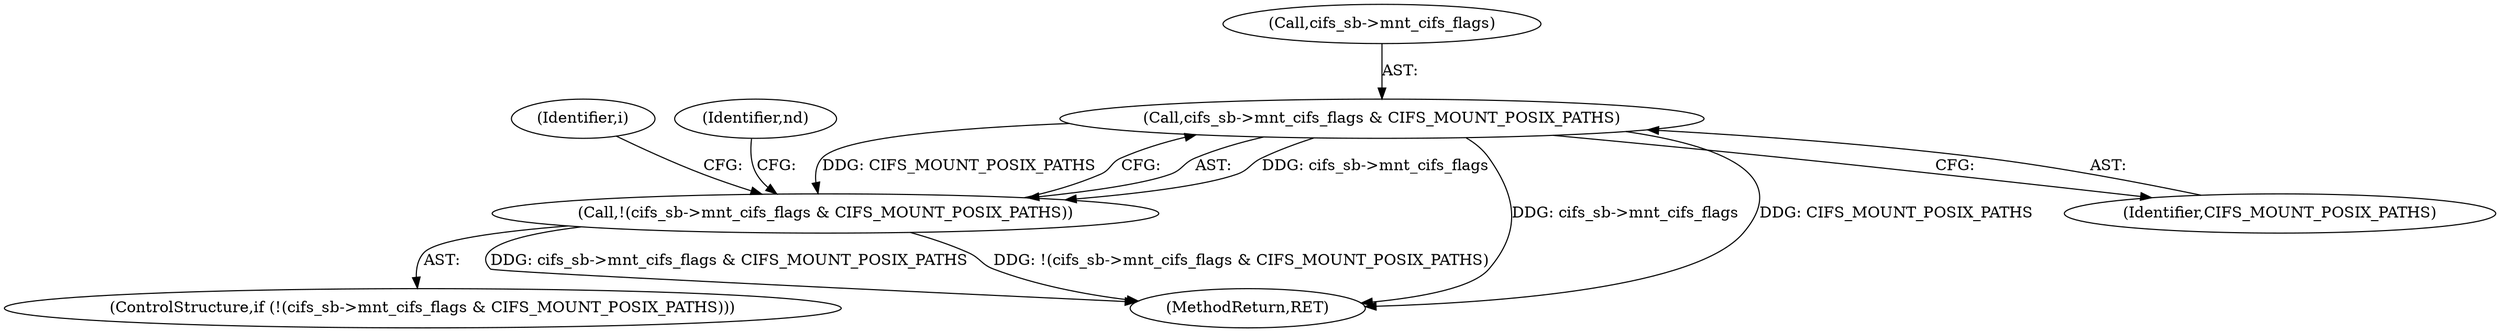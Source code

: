 digraph "0_linux_88d7d4e4a439f32acc56a6d860e415ee71d3df08@pointer" {
"1000188" [label="(Call,cifs_sb->mnt_cifs_flags & CIFS_MOUNT_POSIX_PATHS)"];
"1000187" [label="(Call,!(cifs_sb->mnt_cifs_flags & CIFS_MOUNT_POSIX_PATHS))"];
"1000188" [label="(Call,cifs_sb->mnt_cifs_flags & CIFS_MOUNT_POSIX_PATHS)"];
"1000197" [label="(Identifier,i)"];
"1000501" [label="(MethodReturn,RET)"];
"1000192" [label="(Identifier,CIFS_MOUNT_POSIX_PATHS)"];
"1000187" [label="(Call,!(cifs_sb->mnt_cifs_flags & CIFS_MOUNT_POSIX_PATHS))"];
"1000189" [label="(Call,cifs_sb->mnt_cifs_flags)"];
"1000229" [label="(Identifier,nd)"];
"1000186" [label="(ControlStructure,if (!(cifs_sb->mnt_cifs_flags & CIFS_MOUNT_POSIX_PATHS)))"];
"1000188" -> "1000187"  [label="AST: "];
"1000188" -> "1000192"  [label="CFG: "];
"1000189" -> "1000188"  [label="AST: "];
"1000192" -> "1000188"  [label="AST: "];
"1000187" -> "1000188"  [label="CFG: "];
"1000188" -> "1000501"  [label="DDG: cifs_sb->mnt_cifs_flags"];
"1000188" -> "1000501"  [label="DDG: CIFS_MOUNT_POSIX_PATHS"];
"1000188" -> "1000187"  [label="DDG: cifs_sb->mnt_cifs_flags"];
"1000188" -> "1000187"  [label="DDG: CIFS_MOUNT_POSIX_PATHS"];
"1000187" -> "1000186"  [label="AST: "];
"1000197" -> "1000187"  [label="CFG: "];
"1000229" -> "1000187"  [label="CFG: "];
"1000187" -> "1000501"  [label="DDG: cifs_sb->mnt_cifs_flags & CIFS_MOUNT_POSIX_PATHS"];
"1000187" -> "1000501"  [label="DDG: !(cifs_sb->mnt_cifs_flags & CIFS_MOUNT_POSIX_PATHS)"];
}
